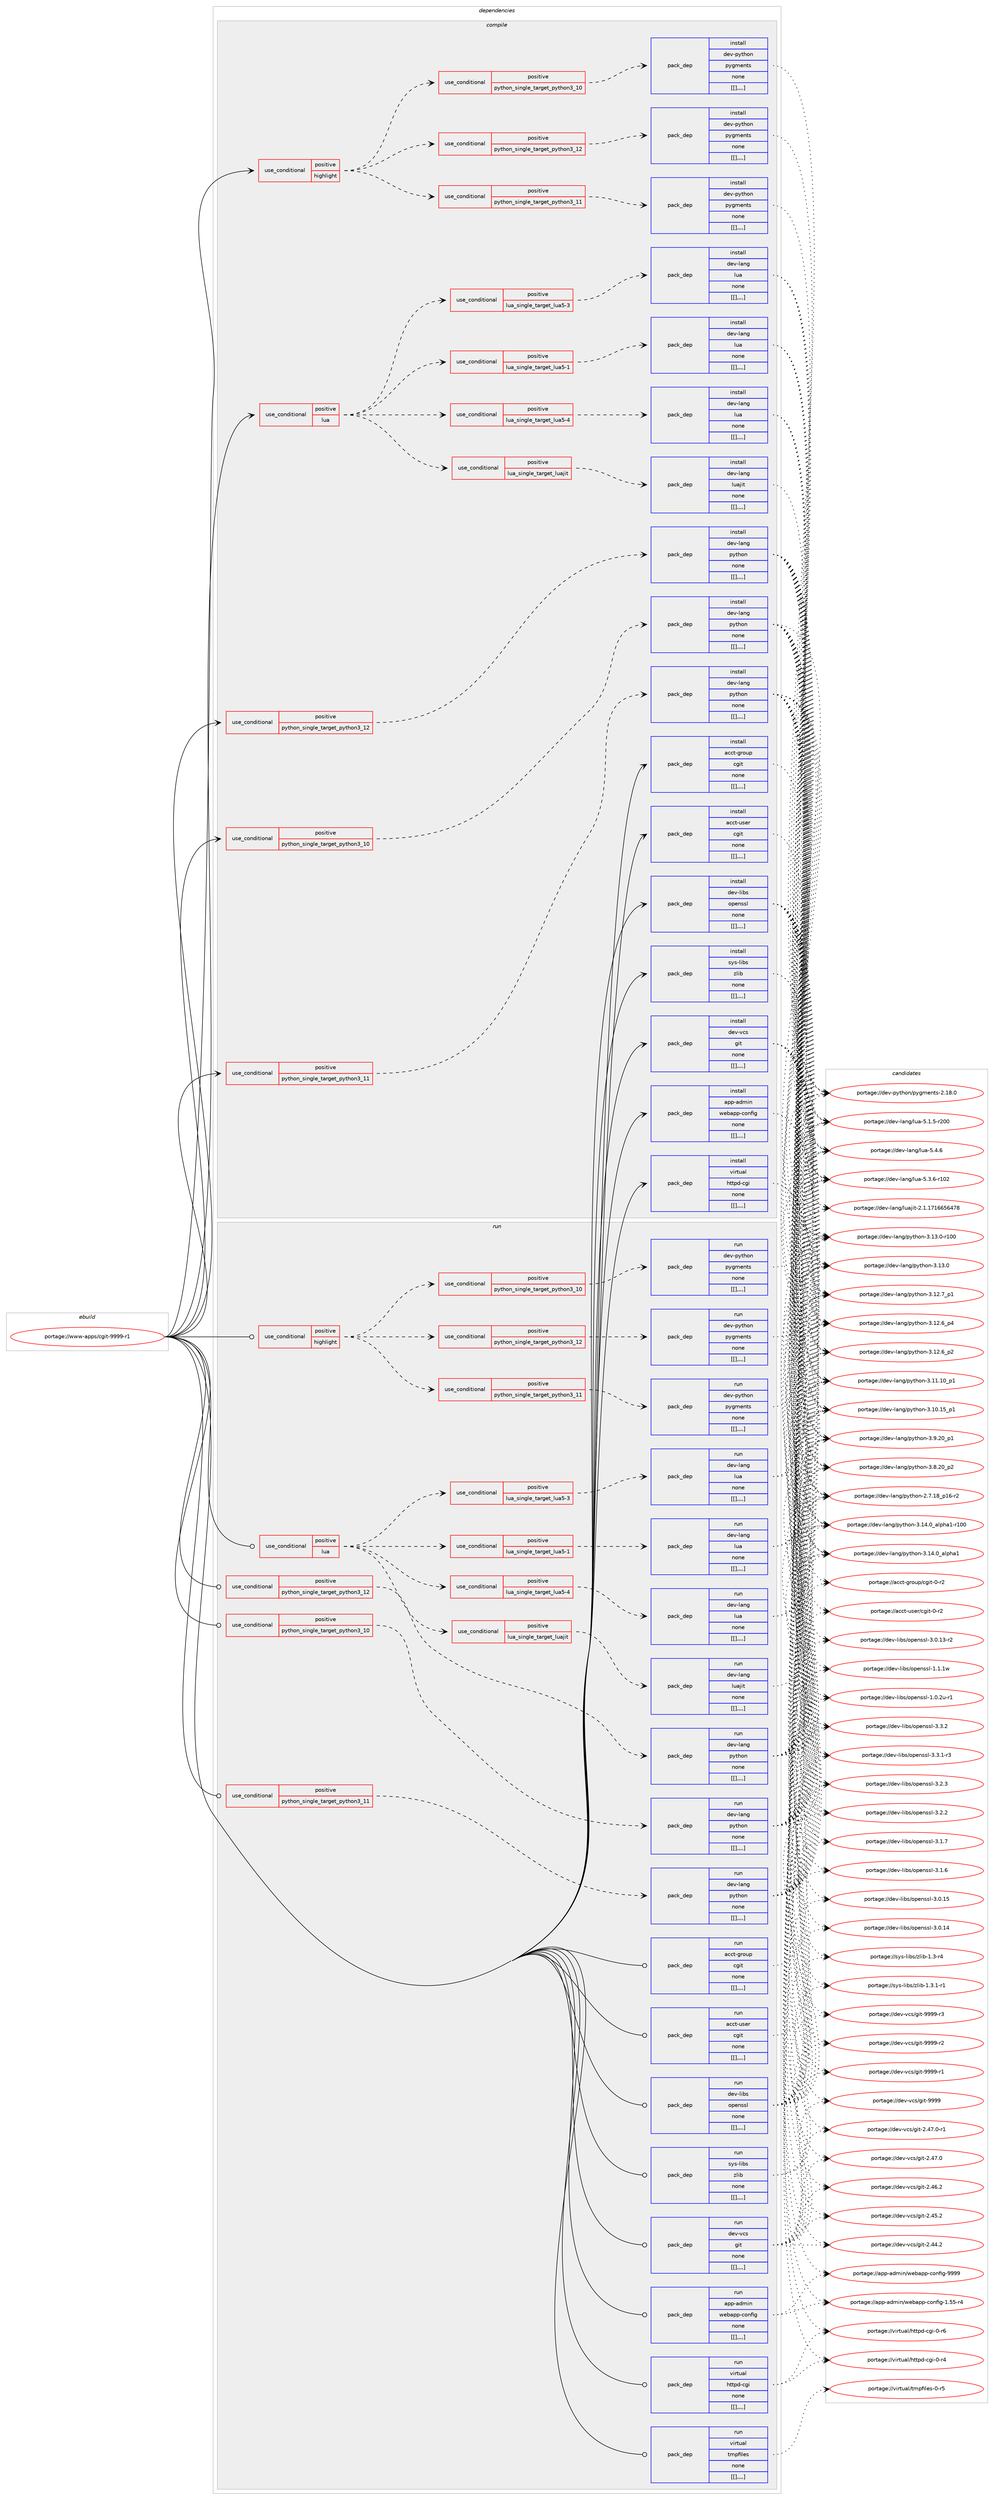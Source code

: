 digraph prolog {

# *************
# Graph options
# *************

newrank=true;
concentrate=true;
compound=true;
graph [rankdir=LR,fontname=Helvetica,fontsize=10,ranksep=1.5];#, ranksep=2.5, nodesep=0.2];
edge  [arrowhead=vee];
node  [fontname=Helvetica,fontsize=10];

# **********
# The ebuild
# **********

subgraph cluster_leftcol {
color=gray;
label=<<i>ebuild</i>>;
id [label="portage://www-apps/cgit-9999-r1", color=red, width=4, href="../www-apps/cgit-9999-r1.svg"];
}

# ****************
# The dependencies
# ****************

subgraph cluster_midcol {
color=gray;
label=<<i>dependencies</i>>;
subgraph cluster_compile {
fillcolor="#eeeeee";
style=filled;
label=<<i>compile</i>>;
subgraph cond125959 {
dependency470433 [label=<<TABLE BORDER="0" CELLBORDER="1" CELLSPACING="0" CELLPADDING="4"><TR><TD ROWSPAN="3" CELLPADDING="10">use_conditional</TD></TR><TR><TD>positive</TD></TR><TR><TD>highlight</TD></TR></TABLE>>, shape=none, color=red];
subgraph cond125961 {
dependency470438 [label=<<TABLE BORDER="0" CELLBORDER="1" CELLSPACING="0" CELLPADDING="4"><TR><TD ROWSPAN="3" CELLPADDING="10">use_conditional</TD></TR><TR><TD>positive</TD></TR><TR><TD>python_single_target_python3_10</TD></TR></TABLE>>, shape=none, color=red];
subgraph pack340956 {
dependency470442 [label=<<TABLE BORDER="0" CELLBORDER="1" CELLSPACING="0" CELLPADDING="4" WIDTH="220"><TR><TD ROWSPAN="6" CELLPADDING="30">pack_dep</TD></TR><TR><TD WIDTH="110">install</TD></TR><TR><TD>dev-python</TD></TR><TR><TD>pygments</TD></TR><TR><TD>none</TD></TR><TR><TD>[[],,,,]</TD></TR></TABLE>>, shape=none, color=blue];
}
dependency470438:e -> dependency470442:w [weight=20,style="dashed",arrowhead="vee"];
}
dependency470433:e -> dependency470438:w [weight=20,style="dashed",arrowhead="vee"];
subgraph cond125963 {
dependency470444 [label=<<TABLE BORDER="0" CELLBORDER="1" CELLSPACING="0" CELLPADDING="4"><TR><TD ROWSPAN="3" CELLPADDING="10">use_conditional</TD></TR><TR><TD>positive</TD></TR><TR><TD>python_single_target_python3_11</TD></TR></TABLE>>, shape=none, color=red];
subgraph pack340959 {
dependency470447 [label=<<TABLE BORDER="0" CELLBORDER="1" CELLSPACING="0" CELLPADDING="4" WIDTH="220"><TR><TD ROWSPAN="6" CELLPADDING="30">pack_dep</TD></TR><TR><TD WIDTH="110">install</TD></TR><TR><TD>dev-python</TD></TR><TR><TD>pygments</TD></TR><TR><TD>none</TD></TR><TR><TD>[[],,,,]</TD></TR></TABLE>>, shape=none, color=blue];
}
dependency470444:e -> dependency470447:w [weight=20,style="dashed",arrowhead="vee"];
}
dependency470433:e -> dependency470444:w [weight=20,style="dashed",arrowhead="vee"];
subgraph cond125967 {
dependency470454 [label=<<TABLE BORDER="0" CELLBORDER="1" CELLSPACING="0" CELLPADDING="4"><TR><TD ROWSPAN="3" CELLPADDING="10">use_conditional</TD></TR><TR><TD>positive</TD></TR><TR><TD>python_single_target_python3_12</TD></TR></TABLE>>, shape=none, color=red];
subgraph pack340963 {
dependency470455 [label=<<TABLE BORDER="0" CELLBORDER="1" CELLSPACING="0" CELLPADDING="4" WIDTH="220"><TR><TD ROWSPAN="6" CELLPADDING="30">pack_dep</TD></TR><TR><TD WIDTH="110">install</TD></TR><TR><TD>dev-python</TD></TR><TR><TD>pygments</TD></TR><TR><TD>none</TD></TR><TR><TD>[[],,,,]</TD></TR></TABLE>>, shape=none, color=blue];
}
dependency470454:e -> dependency470455:w [weight=20,style="dashed",arrowhead="vee"];
}
dependency470433:e -> dependency470454:w [weight=20,style="dashed",arrowhead="vee"];
}
id:e -> dependency470433:w [weight=20,style="solid",arrowhead="vee"];
subgraph cond125975 {
dependency470467 [label=<<TABLE BORDER="0" CELLBORDER="1" CELLSPACING="0" CELLPADDING="4"><TR><TD ROWSPAN="3" CELLPADDING="10">use_conditional</TD></TR><TR><TD>positive</TD></TR><TR><TD>lua</TD></TR></TABLE>>, shape=none, color=red];
subgraph cond125978 {
dependency470469 [label=<<TABLE BORDER="0" CELLBORDER="1" CELLSPACING="0" CELLPADDING="4"><TR><TD ROWSPAN="3" CELLPADDING="10">use_conditional</TD></TR><TR><TD>positive</TD></TR><TR><TD>lua_single_target_luajit</TD></TR></TABLE>>, shape=none, color=red];
subgraph pack340971 {
dependency470472 [label=<<TABLE BORDER="0" CELLBORDER="1" CELLSPACING="0" CELLPADDING="4" WIDTH="220"><TR><TD ROWSPAN="6" CELLPADDING="30">pack_dep</TD></TR><TR><TD WIDTH="110">install</TD></TR><TR><TD>dev-lang</TD></TR><TR><TD>luajit</TD></TR><TR><TD>none</TD></TR><TR><TD>[[],,,,]</TD></TR></TABLE>>, shape=none, color=blue];
}
dependency470469:e -> dependency470472:w [weight=20,style="dashed",arrowhead="vee"];
}
dependency470467:e -> dependency470469:w [weight=20,style="dashed",arrowhead="vee"];
subgraph cond125985 {
dependency470489 [label=<<TABLE BORDER="0" CELLBORDER="1" CELLSPACING="0" CELLPADDING="4"><TR><TD ROWSPAN="3" CELLPADDING="10">use_conditional</TD></TR><TR><TD>positive</TD></TR><TR><TD>lua_single_target_lua5-1</TD></TR></TABLE>>, shape=none, color=red];
subgraph pack340981 {
dependency470495 [label=<<TABLE BORDER="0" CELLBORDER="1" CELLSPACING="0" CELLPADDING="4" WIDTH="220"><TR><TD ROWSPAN="6" CELLPADDING="30">pack_dep</TD></TR><TR><TD WIDTH="110">install</TD></TR><TR><TD>dev-lang</TD></TR><TR><TD>lua</TD></TR><TR><TD>none</TD></TR><TR><TD>[[],,,,]</TD></TR></TABLE>>, shape=none, color=blue];
}
dependency470489:e -> dependency470495:w [weight=20,style="dashed",arrowhead="vee"];
}
dependency470467:e -> dependency470489:w [weight=20,style="dashed",arrowhead="vee"];
subgraph cond125994 {
dependency470526 [label=<<TABLE BORDER="0" CELLBORDER="1" CELLSPACING="0" CELLPADDING="4"><TR><TD ROWSPAN="3" CELLPADDING="10">use_conditional</TD></TR><TR><TD>positive</TD></TR><TR><TD>lua_single_target_lua5-3</TD></TR></TABLE>>, shape=none, color=red];
subgraph pack341010 {
dependency470533 [label=<<TABLE BORDER="0" CELLBORDER="1" CELLSPACING="0" CELLPADDING="4" WIDTH="220"><TR><TD ROWSPAN="6" CELLPADDING="30">pack_dep</TD></TR><TR><TD WIDTH="110">install</TD></TR><TR><TD>dev-lang</TD></TR><TR><TD>lua</TD></TR><TR><TD>none</TD></TR><TR><TD>[[],,,,]</TD></TR></TABLE>>, shape=none, color=blue];
}
dependency470526:e -> dependency470533:w [weight=20,style="dashed",arrowhead="vee"];
}
dependency470467:e -> dependency470526:w [weight=20,style="dashed",arrowhead="vee"];
subgraph cond126000 {
dependency470546 [label=<<TABLE BORDER="0" CELLBORDER="1" CELLSPACING="0" CELLPADDING="4"><TR><TD ROWSPAN="3" CELLPADDING="10">use_conditional</TD></TR><TR><TD>positive</TD></TR><TR><TD>lua_single_target_lua5-4</TD></TR></TABLE>>, shape=none, color=red];
subgraph pack341022 {
dependency470551 [label=<<TABLE BORDER="0" CELLBORDER="1" CELLSPACING="0" CELLPADDING="4" WIDTH="220"><TR><TD ROWSPAN="6" CELLPADDING="30">pack_dep</TD></TR><TR><TD WIDTH="110">install</TD></TR><TR><TD>dev-lang</TD></TR><TR><TD>lua</TD></TR><TR><TD>none</TD></TR><TR><TD>[[],,,,]</TD></TR></TABLE>>, shape=none, color=blue];
}
dependency470546:e -> dependency470551:w [weight=20,style="dashed",arrowhead="vee"];
}
dependency470467:e -> dependency470546:w [weight=20,style="dashed",arrowhead="vee"];
}
id:e -> dependency470467:w [weight=20,style="solid",arrowhead="vee"];
subgraph cond126004 {
dependency470569 [label=<<TABLE BORDER="0" CELLBORDER="1" CELLSPACING="0" CELLPADDING="4"><TR><TD ROWSPAN="3" CELLPADDING="10">use_conditional</TD></TR><TR><TD>positive</TD></TR><TR><TD>python_single_target_python3_10</TD></TR></TABLE>>, shape=none, color=red];
subgraph pack341040 {
dependency470577 [label=<<TABLE BORDER="0" CELLBORDER="1" CELLSPACING="0" CELLPADDING="4" WIDTH="220"><TR><TD ROWSPAN="6" CELLPADDING="30">pack_dep</TD></TR><TR><TD WIDTH="110">install</TD></TR><TR><TD>dev-lang</TD></TR><TR><TD>python</TD></TR><TR><TD>none</TD></TR><TR><TD>[[],,,,]</TD></TR></TABLE>>, shape=none, color=blue];
}
dependency470569:e -> dependency470577:w [weight=20,style="dashed",arrowhead="vee"];
}
id:e -> dependency470569:w [weight=20,style="solid",arrowhead="vee"];
subgraph cond126007 {
dependency470586 [label=<<TABLE BORDER="0" CELLBORDER="1" CELLSPACING="0" CELLPADDING="4"><TR><TD ROWSPAN="3" CELLPADDING="10">use_conditional</TD></TR><TR><TD>positive</TD></TR><TR><TD>python_single_target_python3_11</TD></TR></TABLE>>, shape=none, color=red];
subgraph pack341054 {
dependency470598 [label=<<TABLE BORDER="0" CELLBORDER="1" CELLSPACING="0" CELLPADDING="4" WIDTH="220"><TR><TD ROWSPAN="6" CELLPADDING="30">pack_dep</TD></TR><TR><TD WIDTH="110">install</TD></TR><TR><TD>dev-lang</TD></TR><TR><TD>python</TD></TR><TR><TD>none</TD></TR><TR><TD>[[],,,,]</TD></TR></TABLE>>, shape=none, color=blue];
}
dependency470586:e -> dependency470598:w [weight=20,style="dashed",arrowhead="vee"];
}
id:e -> dependency470586:w [weight=20,style="solid",arrowhead="vee"];
subgraph cond126010 {
dependency470605 [label=<<TABLE BORDER="0" CELLBORDER="1" CELLSPACING="0" CELLPADDING="4"><TR><TD ROWSPAN="3" CELLPADDING="10">use_conditional</TD></TR><TR><TD>positive</TD></TR><TR><TD>python_single_target_python3_12</TD></TR></TABLE>>, shape=none, color=red];
subgraph pack341071 {
dependency470618 [label=<<TABLE BORDER="0" CELLBORDER="1" CELLSPACING="0" CELLPADDING="4" WIDTH="220"><TR><TD ROWSPAN="6" CELLPADDING="30">pack_dep</TD></TR><TR><TD WIDTH="110">install</TD></TR><TR><TD>dev-lang</TD></TR><TR><TD>python</TD></TR><TR><TD>none</TD></TR><TR><TD>[[],,,,]</TD></TR></TABLE>>, shape=none, color=blue];
}
dependency470605:e -> dependency470618:w [weight=20,style="dashed",arrowhead="vee"];
}
id:e -> dependency470605:w [weight=20,style="solid",arrowhead="vee"];
subgraph pack341080 {
dependency470633 [label=<<TABLE BORDER="0" CELLBORDER="1" CELLSPACING="0" CELLPADDING="4" WIDTH="220"><TR><TD ROWSPAN="6" CELLPADDING="30">pack_dep</TD></TR><TR><TD WIDTH="110">install</TD></TR><TR><TD>acct-group</TD></TR><TR><TD>cgit</TD></TR><TR><TD>none</TD></TR><TR><TD>[[],,,,]</TD></TR></TABLE>>, shape=none, color=blue];
}
id:e -> dependency470633:w [weight=20,style="solid",arrowhead="vee"];
subgraph pack341096 {
dependency470649 [label=<<TABLE BORDER="0" CELLBORDER="1" CELLSPACING="0" CELLPADDING="4" WIDTH="220"><TR><TD ROWSPAN="6" CELLPADDING="30">pack_dep</TD></TR><TR><TD WIDTH="110">install</TD></TR><TR><TD>acct-user</TD></TR><TR><TD>cgit</TD></TR><TR><TD>none</TD></TR><TR><TD>[[],,,,]</TD></TR></TABLE>>, shape=none, color=blue];
}
id:e -> dependency470649:w [weight=20,style="solid",arrowhead="vee"];
subgraph pack341105 {
dependency470656 [label=<<TABLE BORDER="0" CELLBORDER="1" CELLSPACING="0" CELLPADDING="4" WIDTH="220"><TR><TD ROWSPAN="6" CELLPADDING="30">pack_dep</TD></TR><TR><TD WIDTH="110">install</TD></TR><TR><TD>app-admin</TD></TR><TR><TD>webapp-config</TD></TR><TR><TD>none</TD></TR><TR><TD>[[],,,,]</TD></TR></TABLE>>, shape=none, color=blue];
}
id:e -> dependency470656:w [weight=20,style="solid",arrowhead="vee"];
subgraph pack341107 {
dependency470669 [label=<<TABLE BORDER="0" CELLBORDER="1" CELLSPACING="0" CELLPADDING="4" WIDTH="220"><TR><TD ROWSPAN="6" CELLPADDING="30">pack_dep</TD></TR><TR><TD WIDTH="110">install</TD></TR><TR><TD>dev-libs</TD></TR><TR><TD>openssl</TD></TR><TR><TD>none</TD></TR><TR><TD>[[],,,,]</TD></TR></TABLE>>, shape=none, color=blue];
}
id:e -> dependency470669:w [weight=20,style="solid",arrowhead="vee"];
subgraph pack341122 {
dependency470693 [label=<<TABLE BORDER="0" CELLBORDER="1" CELLSPACING="0" CELLPADDING="4" WIDTH="220"><TR><TD ROWSPAN="6" CELLPADDING="30">pack_dep</TD></TR><TR><TD WIDTH="110">install</TD></TR><TR><TD>dev-vcs</TD></TR><TR><TD>git</TD></TR><TR><TD>none</TD></TR><TR><TD>[[],,,,]</TD></TR></TABLE>>, shape=none, color=blue];
}
id:e -> dependency470693:w [weight=20,style="solid",arrowhead="vee"];
subgraph pack341146 {
dependency470725 [label=<<TABLE BORDER="0" CELLBORDER="1" CELLSPACING="0" CELLPADDING="4" WIDTH="220"><TR><TD ROWSPAN="6" CELLPADDING="30">pack_dep</TD></TR><TR><TD WIDTH="110">install</TD></TR><TR><TD>sys-libs</TD></TR><TR><TD>zlib</TD></TR><TR><TD>none</TD></TR><TR><TD>[[],,,,]</TD></TR></TABLE>>, shape=none, color=blue];
}
id:e -> dependency470725:w [weight=20,style="solid",arrowhead="vee"];
subgraph pack341164 {
dependency470727 [label=<<TABLE BORDER="0" CELLBORDER="1" CELLSPACING="0" CELLPADDING="4" WIDTH="220"><TR><TD ROWSPAN="6" CELLPADDING="30">pack_dep</TD></TR><TR><TD WIDTH="110">install</TD></TR><TR><TD>virtual</TD></TR><TR><TD>httpd-cgi</TD></TR><TR><TD>none</TD></TR><TR><TD>[[],,,,]</TD></TR></TABLE>>, shape=none, color=blue];
}
id:e -> dependency470727:w [weight=20,style="solid",arrowhead="vee"];
}
subgraph cluster_compileandrun {
fillcolor="#eeeeee";
style=filled;
label=<<i>compile and run</i>>;
}
subgraph cluster_run {
fillcolor="#eeeeee";
style=filled;
label=<<i>run</i>>;
subgraph cond126035 {
dependency470741 [label=<<TABLE BORDER="0" CELLBORDER="1" CELLSPACING="0" CELLPADDING="4"><TR><TD ROWSPAN="3" CELLPADDING="10">use_conditional</TD></TR><TR><TD>positive</TD></TR><TR><TD>highlight</TD></TR></TABLE>>, shape=none, color=red];
subgraph cond126037 {
dependency470746 [label=<<TABLE BORDER="0" CELLBORDER="1" CELLSPACING="0" CELLPADDING="4"><TR><TD ROWSPAN="3" CELLPADDING="10">use_conditional</TD></TR><TR><TD>positive</TD></TR><TR><TD>python_single_target_python3_10</TD></TR></TABLE>>, shape=none, color=red];
subgraph pack341178 {
dependency470749 [label=<<TABLE BORDER="0" CELLBORDER="1" CELLSPACING="0" CELLPADDING="4" WIDTH="220"><TR><TD ROWSPAN="6" CELLPADDING="30">pack_dep</TD></TR><TR><TD WIDTH="110">run</TD></TR><TR><TD>dev-python</TD></TR><TR><TD>pygments</TD></TR><TR><TD>none</TD></TR><TR><TD>[[],,,,]</TD></TR></TABLE>>, shape=none, color=blue];
}
dependency470746:e -> dependency470749:w [weight=20,style="dashed",arrowhead="vee"];
}
dependency470741:e -> dependency470746:w [weight=20,style="dashed",arrowhead="vee"];
subgraph cond126039 {
dependency470768 [label=<<TABLE BORDER="0" CELLBORDER="1" CELLSPACING="0" CELLPADDING="4"><TR><TD ROWSPAN="3" CELLPADDING="10">use_conditional</TD></TR><TR><TD>positive</TD></TR><TR><TD>python_single_target_python3_11</TD></TR></TABLE>>, shape=none, color=red];
subgraph pack341198 {
dependency470773 [label=<<TABLE BORDER="0" CELLBORDER="1" CELLSPACING="0" CELLPADDING="4" WIDTH="220"><TR><TD ROWSPAN="6" CELLPADDING="30">pack_dep</TD></TR><TR><TD WIDTH="110">run</TD></TR><TR><TD>dev-python</TD></TR><TR><TD>pygments</TD></TR><TR><TD>none</TD></TR><TR><TD>[[],,,,]</TD></TR></TABLE>>, shape=none, color=blue];
}
dependency470768:e -> dependency470773:w [weight=20,style="dashed",arrowhead="vee"];
}
dependency470741:e -> dependency470768:w [weight=20,style="dashed",arrowhead="vee"];
subgraph cond126046 {
dependency470788 [label=<<TABLE BORDER="0" CELLBORDER="1" CELLSPACING="0" CELLPADDING="4"><TR><TD ROWSPAN="3" CELLPADDING="10">use_conditional</TD></TR><TR><TD>positive</TD></TR><TR><TD>python_single_target_python3_12</TD></TR></TABLE>>, shape=none, color=red];
subgraph pack341214 {
dependency470803 [label=<<TABLE BORDER="0" CELLBORDER="1" CELLSPACING="0" CELLPADDING="4" WIDTH="220"><TR><TD ROWSPAN="6" CELLPADDING="30">pack_dep</TD></TR><TR><TD WIDTH="110">run</TD></TR><TR><TD>dev-python</TD></TR><TR><TD>pygments</TD></TR><TR><TD>none</TD></TR><TR><TD>[[],,,,]</TD></TR></TABLE>>, shape=none, color=blue];
}
dependency470788:e -> dependency470803:w [weight=20,style="dashed",arrowhead="vee"];
}
dependency470741:e -> dependency470788:w [weight=20,style="dashed",arrowhead="vee"];
}
id:e -> dependency470741:w [weight=20,style="solid",arrowhead="odot"];
subgraph cond126053 {
dependency470817 [label=<<TABLE BORDER="0" CELLBORDER="1" CELLSPACING="0" CELLPADDING="4"><TR><TD ROWSPAN="3" CELLPADDING="10">use_conditional</TD></TR><TR><TD>positive</TD></TR><TR><TD>lua</TD></TR></TABLE>>, shape=none, color=red];
subgraph cond126054 {
dependency470827 [label=<<TABLE BORDER="0" CELLBORDER="1" CELLSPACING="0" CELLPADDING="4"><TR><TD ROWSPAN="3" CELLPADDING="10">use_conditional</TD></TR><TR><TD>positive</TD></TR><TR><TD>lua_single_target_luajit</TD></TR></TABLE>>, shape=none, color=red];
subgraph pack341249 {
dependency470865 [label=<<TABLE BORDER="0" CELLBORDER="1" CELLSPACING="0" CELLPADDING="4" WIDTH="220"><TR><TD ROWSPAN="6" CELLPADDING="30">pack_dep</TD></TR><TR><TD WIDTH="110">run</TD></TR><TR><TD>dev-lang</TD></TR><TR><TD>luajit</TD></TR><TR><TD>none</TD></TR><TR><TD>[[],,,,]</TD></TR></TABLE>>, shape=none, color=blue];
}
dependency470827:e -> dependency470865:w [weight=20,style="dashed",arrowhead="vee"];
}
dependency470817:e -> dependency470827:w [weight=20,style="dashed",arrowhead="vee"];
subgraph cond126065 {
dependency470868 [label=<<TABLE BORDER="0" CELLBORDER="1" CELLSPACING="0" CELLPADDING="4"><TR><TD ROWSPAN="3" CELLPADDING="10">use_conditional</TD></TR><TR><TD>positive</TD></TR><TR><TD>lua_single_target_lua5-1</TD></TR></TABLE>>, shape=none, color=red];
subgraph pack341269 {
dependency470878 [label=<<TABLE BORDER="0" CELLBORDER="1" CELLSPACING="0" CELLPADDING="4" WIDTH="220"><TR><TD ROWSPAN="6" CELLPADDING="30">pack_dep</TD></TR><TR><TD WIDTH="110">run</TD></TR><TR><TD>dev-lang</TD></TR><TR><TD>lua</TD></TR><TR><TD>none</TD></TR><TR><TD>[[],,,,]</TD></TR></TABLE>>, shape=none, color=blue];
}
dependency470868:e -> dependency470878:w [weight=20,style="dashed",arrowhead="vee"];
}
dependency470817:e -> dependency470868:w [weight=20,style="dashed",arrowhead="vee"];
subgraph cond126067 {
dependency470882 [label=<<TABLE BORDER="0" CELLBORDER="1" CELLSPACING="0" CELLPADDING="4"><TR><TD ROWSPAN="3" CELLPADDING="10">use_conditional</TD></TR><TR><TD>positive</TD></TR><TR><TD>lua_single_target_lua5-3</TD></TR></TABLE>>, shape=none, color=red];
subgraph pack341283 {
dependency470901 [label=<<TABLE BORDER="0" CELLBORDER="1" CELLSPACING="0" CELLPADDING="4" WIDTH="220"><TR><TD ROWSPAN="6" CELLPADDING="30">pack_dep</TD></TR><TR><TD WIDTH="110">run</TD></TR><TR><TD>dev-lang</TD></TR><TR><TD>lua</TD></TR><TR><TD>none</TD></TR><TR><TD>[[],,,,]</TD></TR></TABLE>>, shape=none, color=blue];
}
dependency470882:e -> dependency470901:w [weight=20,style="dashed",arrowhead="vee"];
}
dependency470817:e -> dependency470882:w [weight=20,style="dashed",arrowhead="vee"];
subgraph cond126076 {
dependency470913 [label=<<TABLE BORDER="0" CELLBORDER="1" CELLSPACING="0" CELLPADDING="4"><TR><TD ROWSPAN="3" CELLPADDING="10">use_conditional</TD></TR><TR><TD>positive</TD></TR><TR><TD>lua_single_target_lua5-4</TD></TR></TABLE>>, shape=none, color=red];
subgraph pack341303 {
dependency470923 [label=<<TABLE BORDER="0" CELLBORDER="1" CELLSPACING="0" CELLPADDING="4" WIDTH="220"><TR><TD ROWSPAN="6" CELLPADDING="30">pack_dep</TD></TR><TR><TD WIDTH="110">run</TD></TR><TR><TD>dev-lang</TD></TR><TR><TD>lua</TD></TR><TR><TD>none</TD></TR><TR><TD>[[],,,,]</TD></TR></TABLE>>, shape=none, color=blue];
}
dependency470913:e -> dependency470923:w [weight=20,style="dashed",arrowhead="vee"];
}
dependency470817:e -> dependency470913:w [weight=20,style="dashed",arrowhead="vee"];
}
id:e -> dependency470817:w [weight=20,style="solid",arrowhead="odot"];
subgraph cond126082 {
dependency470932 [label=<<TABLE BORDER="0" CELLBORDER="1" CELLSPACING="0" CELLPADDING="4"><TR><TD ROWSPAN="3" CELLPADDING="10">use_conditional</TD></TR><TR><TD>positive</TD></TR><TR><TD>python_single_target_python3_10</TD></TR></TABLE>>, shape=none, color=red];
subgraph pack341308 {
dependency470940 [label=<<TABLE BORDER="0" CELLBORDER="1" CELLSPACING="0" CELLPADDING="4" WIDTH="220"><TR><TD ROWSPAN="6" CELLPADDING="30">pack_dep</TD></TR><TR><TD WIDTH="110">run</TD></TR><TR><TD>dev-lang</TD></TR><TR><TD>python</TD></TR><TR><TD>none</TD></TR><TR><TD>[[],,,,]</TD></TR></TABLE>>, shape=none, color=blue];
}
dependency470932:e -> dependency470940:w [weight=20,style="dashed",arrowhead="vee"];
}
id:e -> dependency470932:w [weight=20,style="solid",arrowhead="odot"];
subgraph cond126100 {
dependency470977 [label=<<TABLE BORDER="0" CELLBORDER="1" CELLSPACING="0" CELLPADDING="4"><TR><TD ROWSPAN="3" CELLPADDING="10">use_conditional</TD></TR><TR><TD>positive</TD></TR><TR><TD>python_single_target_python3_11</TD></TR></TABLE>>, shape=none, color=red];
subgraph pack341340 {
dependency470993 [label=<<TABLE BORDER="0" CELLBORDER="1" CELLSPACING="0" CELLPADDING="4" WIDTH="220"><TR><TD ROWSPAN="6" CELLPADDING="30">pack_dep</TD></TR><TR><TD WIDTH="110">run</TD></TR><TR><TD>dev-lang</TD></TR><TR><TD>python</TD></TR><TR><TD>none</TD></TR><TR><TD>[[],,,,]</TD></TR></TABLE>>, shape=none, color=blue];
}
dependency470977:e -> dependency470993:w [weight=20,style="dashed",arrowhead="vee"];
}
id:e -> dependency470977:w [weight=20,style="solid",arrowhead="odot"];
subgraph cond126108 {
dependency471006 [label=<<TABLE BORDER="0" CELLBORDER="1" CELLSPACING="0" CELLPADDING="4"><TR><TD ROWSPAN="3" CELLPADDING="10">use_conditional</TD></TR><TR><TD>positive</TD></TR><TR><TD>python_single_target_python3_12</TD></TR></TABLE>>, shape=none, color=red];
subgraph pack341361 {
dependency471015 [label=<<TABLE BORDER="0" CELLBORDER="1" CELLSPACING="0" CELLPADDING="4" WIDTH="220"><TR><TD ROWSPAN="6" CELLPADDING="30">pack_dep</TD></TR><TR><TD WIDTH="110">run</TD></TR><TR><TD>dev-lang</TD></TR><TR><TD>python</TD></TR><TR><TD>none</TD></TR><TR><TD>[[],,,,]</TD></TR></TABLE>>, shape=none, color=blue];
}
dependency471006:e -> dependency471015:w [weight=20,style="dashed",arrowhead="vee"];
}
id:e -> dependency471006:w [weight=20,style="solid",arrowhead="odot"];
subgraph pack341370 {
dependency471022 [label=<<TABLE BORDER="0" CELLBORDER="1" CELLSPACING="0" CELLPADDING="4" WIDTH="220"><TR><TD ROWSPAN="6" CELLPADDING="30">pack_dep</TD></TR><TR><TD WIDTH="110">run</TD></TR><TR><TD>acct-group</TD></TR><TR><TD>cgit</TD></TR><TR><TD>none</TD></TR><TR><TD>[[],,,,]</TD></TR></TABLE>>, shape=none, color=blue];
}
id:e -> dependency471022:w [weight=20,style="solid",arrowhead="odot"];
subgraph pack341387 {
dependency471048 [label=<<TABLE BORDER="0" CELLBORDER="1" CELLSPACING="0" CELLPADDING="4" WIDTH="220"><TR><TD ROWSPAN="6" CELLPADDING="30">pack_dep</TD></TR><TR><TD WIDTH="110">run</TD></TR><TR><TD>acct-user</TD></TR><TR><TD>cgit</TD></TR><TR><TD>none</TD></TR><TR><TD>[[],,,,]</TD></TR></TABLE>>, shape=none, color=blue];
}
id:e -> dependency471048:w [weight=20,style="solid",arrowhead="odot"];
subgraph pack341403 {
dependency471060 [label=<<TABLE BORDER="0" CELLBORDER="1" CELLSPACING="0" CELLPADDING="4" WIDTH="220"><TR><TD ROWSPAN="6" CELLPADDING="30">pack_dep</TD></TR><TR><TD WIDTH="110">run</TD></TR><TR><TD>app-admin</TD></TR><TR><TD>webapp-config</TD></TR><TR><TD>none</TD></TR><TR><TD>[[],,,,]</TD></TR></TABLE>>, shape=none, color=blue];
}
id:e -> dependency471060:w [weight=20,style="solid",arrowhead="odot"];
subgraph pack341408 {
dependency471112 [label=<<TABLE BORDER="0" CELLBORDER="1" CELLSPACING="0" CELLPADDING="4" WIDTH="220"><TR><TD ROWSPAN="6" CELLPADDING="30">pack_dep</TD></TR><TR><TD WIDTH="110">run</TD></TR><TR><TD>dev-libs</TD></TR><TR><TD>openssl</TD></TR><TR><TD>none</TD></TR><TR><TD>[[],,,,]</TD></TR></TABLE>>, shape=none, color=blue];
}
id:e -> dependency471112:w [weight=20,style="solid",arrowhead="odot"];
subgraph pack341452 {
dependency471153 [label=<<TABLE BORDER="0" CELLBORDER="1" CELLSPACING="0" CELLPADDING="4" WIDTH="220"><TR><TD ROWSPAN="6" CELLPADDING="30">pack_dep</TD></TR><TR><TD WIDTH="110">run</TD></TR><TR><TD>dev-vcs</TD></TR><TR><TD>git</TD></TR><TR><TD>none</TD></TR><TR><TD>[[],,,,]</TD></TR></TABLE>>, shape=none, color=blue];
}
id:e -> dependency471153:w [weight=20,style="solid",arrowhead="odot"];
subgraph pack341481 {
dependency471165 [label=<<TABLE BORDER="0" CELLBORDER="1" CELLSPACING="0" CELLPADDING="4" WIDTH="220"><TR><TD ROWSPAN="6" CELLPADDING="30">pack_dep</TD></TR><TR><TD WIDTH="110">run</TD></TR><TR><TD>sys-libs</TD></TR><TR><TD>zlib</TD></TR><TR><TD>none</TD></TR><TR><TD>[[],,,,]</TD></TR></TABLE>>, shape=none, color=blue];
}
id:e -> dependency471165:w [weight=20,style="solid",arrowhead="odot"];
subgraph pack341485 {
dependency471203 [label=<<TABLE BORDER="0" CELLBORDER="1" CELLSPACING="0" CELLPADDING="4" WIDTH="220"><TR><TD ROWSPAN="6" CELLPADDING="30">pack_dep</TD></TR><TR><TD WIDTH="110">run</TD></TR><TR><TD>virtual</TD></TR><TR><TD>httpd-cgi</TD></TR><TR><TD>none</TD></TR><TR><TD>[[],,,,]</TD></TR></TABLE>>, shape=none, color=blue];
}
id:e -> dependency471203:w [weight=20,style="solid",arrowhead="odot"];
subgraph pack341524 {
dependency471217 [label=<<TABLE BORDER="0" CELLBORDER="1" CELLSPACING="0" CELLPADDING="4" WIDTH="220"><TR><TD ROWSPAN="6" CELLPADDING="30">pack_dep</TD></TR><TR><TD WIDTH="110">run</TD></TR><TR><TD>virtual</TD></TR><TR><TD>tmpfiles</TD></TR><TR><TD>none</TD></TR><TR><TD>[[],,,,]</TD></TR></TABLE>>, shape=none, color=blue];
}
id:e -> dependency471217:w [weight=20,style="solid",arrowhead="odot"];
}
}

# **************
# The candidates
# **************

subgraph cluster_choices {
rank=same;
color=gray;
label=<<i>candidates</i>>;

subgraph choice341294 {
color=black;
nodesep=1;
choice100101118451121211161041111104711212110310910111011611545504649564648 [label="portage://dev-python/pygments-2.18.0", color=red, width=4,href="../dev-python/pygments-2.18.0.svg"];
dependency470442:e -> choice100101118451121211161041111104711212110310910111011611545504649564648:w [style=dotted,weight="100"];
}
subgraph choice341296 {
color=black;
nodesep=1;
choice100101118451121211161041111104711212110310910111011611545504649564648 [label="portage://dev-python/pygments-2.18.0", color=red, width=4,href="../dev-python/pygments-2.18.0.svg"];
dependency470447:e -> choice100101118451121211161041111104711212110310910111011611545504649564648:w [style=dotted,weight="100"];
}
subgraph choice341307 {
color=black;
nodesep=1;
choice100101118451121211161041111104711212110310910111011611545504649564648 [label="portage://dev-python/pygments-2.18.0", color=red, width=4,href="../dev-python/pygments-2.18.0.svg"];
dependency470455:e -> choice100101118451121211161041111104711212110310910111011611545504649564648:w [style=dotted,weight="100"];
}
subgraph choice341310 {
color=black;
nodesep=1;
choice10010111845108971101034710811797106105116455046494649554954545354525556 [label="portage://dev-lang/luajit-2.1.1716656478", color=red, width=4,href="../dev-lang/luajit-2.1.1716656478.svg"];
dependency470472:e -> choice10010111845108971101034710811797106105116455046494649554954545354525556:w [style=dotted,weight="100"];
}
subgraph choice341312 {
color=black;
nodesep=1;
choice10010111845108971101034710811797455346524654 [label="portage://dev-lang/lua-5.4.6", color=red, width=4,href="../dev-lang/lua-5.4.6.svg"];
choice1001011184510897110103471081179745534651465445114494850 [label="portage://dev-lang/lua-5.3.6-r102", color=red, width=4,href="../dev-lang/lua-5.3.6-r102.svg"];
choice1001011184510897110103471081179745534649465345114504848 [label="portage://dev-lang/lua-5.1.5-r200", color=red, width=4,href="../dev-lang/lua-5.1.5-r200.svg"];
dependency470495:e -> choice10010111845108971101034710811797455346524654:w [style=dotted,weight="100"];
dependency470495:e -> choice1001011184510897110103471081179745534651465445114494850:w [style=dotted,weight="100"];
dependency470495:e -> choice1001011184510897110103471081179745534649465345114504848:w [style=dotted,weight="100"];
}
subgraph choice341319 {
color=black;
nodesep=1;
choice10010111845108971101034710811797455346524654 [label="portage://dev-lang/lua-5.4.6", color=red, width=4,href="../dev-lang/lua-5.4.6.svg"];
choice1001011184510897110103471081179745534651465445114494850 [label="portage://dev-lang/lua-5.3.6-r102", color=red, width=4,href="../dev-lang/lua-5.3.6-r102.svg"];
choice1001011184510897110103471081179745534649465345114504848 [label="portage://dev-lang/lua-5.1.5-r200", color=red, width=4,href="../dev-lang/lua-5.1.5-r200.svg"];
dependency470533:e -> choice10010111845108971101034710811797455346524654:w [style=dotted,weight="100"];
dependency470533:e -> choice1001011184510897110103471081179745534651465445114494850:w [style=dotted,weight="100"];
dependency470533:e -> choice1001011184510897110103471081179745534649465345114504848:w [style=dotted,weight="100"];
}
subgraph choice341332 {
color=black;
nodesep=1;
choice10010111845108971101034710811797455346524654 [label="portage://dev-lang/lua-5.4.6", color=red, width=4,href="../dev-lang/lua-5.4.6.svg"];
choice1001011184510897110103471081179745534651465445114494850 [label="portage://dev-lang/lua-5.3.6-r102", color=red, width=4,href="../dev-lang/lua-5.3.6-r102.svg"];
choice1001011184510897110103471081179745534649465345114504848 [label="portage://dev-lang/lua-5.1.5-r200", color=red, width=4,href="../dev-lang/lua-5.1.5-r200.svg"];
dependency470551:e -> choice10010111845108971101034710811797455346524654:w [style=dotted,weight="100"];
dependency470551:e -> choice1001011184510897110103471081179745534651465445114494850:w [style=dotted,weight="100"];
dependency470551:e -> choice1001011184510897110103471081179745534649465345114504848:w [style=dotted,weight="100"];
}
subgraph choice341341 {
color=black;
nodesep=1;
choice100101118451089711010347112121116104111110455146495246489597108112104974945114494848 [label="portage://dev-lang/python-3.14.0_alpha1-r100", color=red, width=4,href="../dev-lang/python-3.14.0_alpha1-r100.svg"];
choice1001011184510897110103471121211161041111104551464952464895971081121049749 [label="portage://dev-lang/python-3.14.0_alpha1", color=red, width=4,href="../dev-lang/python-3.14.0_alpha1.svg"];
choice1001011184510897110103471121211161041111104551464951464845114494848 [label="portage://dev-lang/python-3.13.0-r100", color=red, width=4,href="../dev-lang/python-3.13.0-r100.svg"];
choice10010111845108971101034711212111610411111045514649514648 [label="portage://dev-lang/python-3.13.0", color=red, width=4,href="../dev-lang/python-3.13.0.svg"];
choice100101118451089711010347112121116104111110455146495046559511249 [label="portage://dev-lang/python-3.12.7_p1", color=red, width=4,href="../dev-lang/python-3.12.7_p1.svg"];
choice100101118451089711010347112121116104111110455146495046549511252 [label="portage://dev-lang/python-3.12.6_p4", color=red, width=4,href="../dev-lang/python-3.12.6_p4.svg"];
choice100101118451089711010347112121116104111110455146495046549511250 [label="portage://dev-lang/python-3.12.6_p2", color=red, width=4,href="../dev-lang/python-3.12.6_p2.svg"];
choice10010111845108971101034711212111610411111045514649494649489511249 [label="portage://dev-lang/python-3.11.10_p1", color=red, width=4,href="../dev-lang/python-3.11.10_p1.svg"];
choice10010111845108971101034711212111610411111045514649484649539511249 [label="portage://dev-lang/python-3.10.15_p1", color=red, width=4,href="../dev-lang/python-3.10.15_p1.svg"];
choice100101118451089711010347112121116104111110455146574650489511249 [label="portage://dev-lang/python-3.9.20_p1", color=red, width=4,href="../dev-lang/python-3.9.20_p1.svg"];
choice100101118451089711010347112121116104111110455146564650489511250 [label="portage://dev-lang/python-3.8.20_p2", color=red, width=4,href="../dev-lang/python-3.8.20_p2.svg"];
choice100101118451089711010347112121116104111110455046554649569511249544511450 [label="portage://dev-lang/python-2.7.18_p16-r2", color=red, width=4,href="../dev-lang/python-2.7.18_p16-r2.svg"];
dependency470577:e -> choice100101118451089711010347112121116104111110455146495246489597108112104974945114494848:w [style=dotted,weight="100"];
dependency470577:e -> choice1001011184510897110103471121211161041111104551464952464895971081121049749:w [style=dotted,weight="100"];
dependency470577:e -> choice1001011184510897110103471121211161041111104551464951464845114494848:w [style=dotted,weight="100"];
dependency470577:e -> choice10010111845108971101034711212111610411111045514649514648:w [style=dotted,weight="100"];
dependency470577:e -> choice100101118451089711010347112121116104111110455146495046559511249:w [style=dotted,weight="100"];
dependency470577:e -> choice100101118451089711010347112121116104111110455146495046549511252:w [style=dotted,weight="100"];
dependency470577:e -> choice100101118451089711010347112121116104111110455146495046549511250:w [style=dotted,weight="100"];
dependency470577:e -> choice10010111845108971101034711212111610411111045514649494649489511249:w [style=dotted,weight="100"];
dependency470577:e -> choice10010111845108971101034711212111610411111045514649484649539511249:w [style=dotted,weight="100"];
dependency470577:e -> choice100101118451089711010347112121116104111110455146574650489511249:w [style=dotted,weight="100"];
dependency470577:e -> choice100101118451089711010347112121116104111110455146564650489511250:w [style=dotted,weight="100"];
dependency470577:e -> choice100101118451089711010347112121116104111110455046554649569511249544511450:w [style=dotted,weight="100"];
}
subgraph choice341351 {
color=black;
nodesep=1;
choice100101118451089711010347112121116104111110455146495246489597108112104974945114494848 [label="portage://dev-lang/python-3.14.0_alpha1-r100", color=red, width=4,href="../dev-lang/python-3.14.0_alpha1-r100.svg"];
choice1001011184510897110103471121211161041111104551464952464895971081121049749 [label="portage://dev-lang/python-3.14.0_alpha1", color=red, width=4,href="../dev-lang/python-3.14.0_alpha1.svg"];
choice1001011184510897110103471121211161041111104551464951464845114494848 [label="portage://dev-lang/python-3.13.0-r100", color=red, width=4,href="../dev-lang/python-3.13.0-r100.svg"];
choice10010111845108971101034711212111610411111045514649514648 [label="portage://dev-lang/python-3.13.0", color=red, width=4,href="../dev-lang/python-3.13.0.svg"];
choice100101118451089711010347112121116104111110455146495046559511249 [label="portage://dev-lang/python-3.12.7_p1", color=red, width=4,href="../dev-lang/python-3.12.7_p1.svg"];
choice100101118451089711010347112121116104111110455146495046549511252 [label="portage://dev-lang/python-3.12.6_p4", color=red, width=4,href="../dev-lang/python-3.12.6_p4.svg"];
choice100101118451089711010347112121116104111110455146495046549511250 [label="portage://dev-lang/python-3.12.6_p2", color=red, width=4,href="../dev-lang/python-3.12.6_p2.svg"];
choice10010111845108971101034711212111610411111045514649494649489511249 [label="portage://dev-lang/python-3.11.10_p1", color=red, width=4,href="../dev-lang/python-3.11.10_p1.svg"];
choice10010111845108971101034711212111610411111045514649484649539511249 [label="portage://dev-lang/python-3.10.15_p1", color=red, width=4,href="../dev-lang/python-3.10.15_p1.svg"];
choice100101118451089711010347112121116104111110455146574650489511249 [label="portage://dev-lang/python-3.9.20_p1", color=red, width=4,href="../dev-lang/python-3.9.20_p1.svg"];
choice100101118451089711010347112121116104111110455146564650489511250 [label="portage://dev-lang/python-3.8.20_p2", color=red, width=4,href="../dev-lang/python-3.8.20_p2.svg"];
choice100101118451089711010347112121116104111110455046554649569511249544511450 [label="portage://dev-lang/python-2.7.18_p16-r2", color=red, width=4,href="../dev-lang/python-2.7.18_p16-r2.svg"];
dependency470598:e -> choice100101118451089711010347112121116104111110455146495246489597108112104974945114494848:w [style=dotted,weight="100"];
dependency470598:e -> choice1001011184510897110103471121211161041111104551464952464895971081121049749:w [style=dotted,weight="100"];
dependency470598:e -> choice1001011184510897110103471121211161041111104551464951464845114494848:w [style=dotted,weight="100"];
dependency470598:e -> choice10010111845108971101034711212111610411111045514649514648:w [style=dotted,weight="100"];
dependency470598:e -> choice100101118451089711010347112121116104111110455146495046559511249:w [style=dotted,weight="100"];
dependency470598:e -> choice100101118451089711010347112121116104111110455146495046549511252:w [style=dotted,weight="100"];
dependency470598:e -> choice100101118451089711010347112121116104111110455146495046549511250:w [style=dotted,weight="100"];
dependency470598:e -> choice10010111845108971101034711212111610411111045514649494649489511249:w [style=dotted,weight="100"];
dependency470598:e -> choice10010111845108971101034711212111610411111045514649484649539511249:w [style=dotted,weight="100"];
dependency470598:e -> choice100101118451089711010347112121116104111110455146574650489511249:w [style=dotted,weight="100"];
dependency470598:e -> choice100101118451089711010347112121116104111110455146564650489511250:w [style=dotted,weight="100"];
dependency470598:e -> choice100101118451089711010347112121116104111110455046554649569511249544511450:w [style=dotted,weight="100"];
}
subgraph choice341360 {
color=black;
nodesep=1;
choice100101118451089711010347112121116104111110455146495246489597108112104974945114494848 [label="portage://dev-lang/python-3.14.0_alpha1-r100", color=red, width=4,href="../dev-lang/python-3.14.0_alpha1-r100.svg"];
choice1001011184510897110103471121211161041111104551464952464895971081121049749 [label="portage://dev-lang/python-3.14.0_alpha1", color=red, width=4,href="../dev-lang/python-3.14.0_alpha1.svg"];
choice1001011184510897110103471121211161041111104551464951464845114494848 [label="portage://dev-lang/python-3.13.0-r100", color=red, width=4,href="../dev-lang/python-3.13.0-r100.svg"];
choice10010111845108971101034711212111610411111045514649514648 [label="portage://dev-lang/python-3.13.0", color=red, width=4,href="../dev-lang/python-3.13.0.svg"];
choice100101118451089711010347112121116104111110455146495046559511249 [label="portage://dev-lang/python-3.12.7_p1", color=red, width=4,href="../dev-lang/python-3.12.7_p1.svg"];
choice100101118451089711010347112121116104111110455146495046549511252 [label="portage://dev-lang/python-3.12.6_p4", color=red, width=4,href="../dev-lang/python-3.12.6_p4.svg"];
choice100101118451089711010347112121116104111110455146495046549511250 [label="portage://dev-lang/python-3.12.6_p2", color=red, width=4,href="../dev-lang/python-3.12.6_p2.svg"];
choice10010111845108971101034711212111610411111045514649494649489511249 [label="portage://dev-lang/python-3.11.10_p1", color=red, width=4,href="../dev-lang/python-3.11.10_p1.svg"];
choice10010111845108971101034711212111610411111045514649484649539511249 [label="portage://dev-lang/python-3.10.15_p1", color=red, width=4,href="../dev-lang/python-3.10.15_p1.svg"];
choice100101118451089711010347112121116104111110455146574650489511249 [label="portage://dev-lang/python-3.9.20_p1", color=red, width=4,href="../dev-lang/python-3.9.20_p1.svg"];
choice100101118451089711010347112121116104111110455146564650489511250 [label="portage://dev-lang/python-3.8.20_p2", color=red, width=4,href="../dev-lang/python-3.8.20_p2.svg"];
choice100101118451089711010347112121116104111110455046554649569511249544511450 [label="portage://dev-lang/python-2.7.18_p16-r2", color=red, width=4,href="../dev-lang/python-2.7.18_p16-r2.svg"];
dependency470618:e -> choice100101118451089711010347112121116104111110455146495246489597108112104974945114494848:w [style=dotted,weight="100"];
dependency470618:e -> choice1001011184510897110103471121211161041111104551464952464895971081121049749:w [style=dotted,weight="100"];
dependency470618:e -> choice1001011184510897110103471121211161041111104551464951464845114494848:w [style=dotted,weight="100"];
dependency470618:e -> choice10010111845108971101034711212111610411111045514649514648:w [style=dotted,weight="100"];
dependency470618:e -> choice100101118451089711010347112121116104111110455146495046559511249:w [style=dotted,weight="100"];
dependency470618:e -> choice100101118451089711010347112121116104111110455146495046549511252:w [style=dotted,weight="100"];
dependency470618:e -> choice100101118451089711010347112121116104111110455146495046549511250:w [style=dotted,weight="100"];
dependency470618:e -> choice10010111845108971101034711212111610411111045514649494649489511249:w [style=dotted,weight="100"];
dependency470618:e -> choice10010111845108971101034711212111610411111045514649484649539511249:w [style=dotted,weight="100"];
dependency470618:e -> choice100101118451089711010347112121116104111110455146574650489511249:w [style=dotted,weight="100"];
dependency470618:e -> choice100101118451089711010347112121116104111110455146564650489511250:w [style=dotted,weight="100"];
dependency470618:e -> choice100101118451089711010347112121116104111110455046554649569511249544511450:w [style=dotted,weight="100"];
}
subgraph choice341394 {
color=black;
nodesep=1;
choice97999911645103114111117112479910310511645484511450 [label="portage://acct-group/cgit-0-r2", color=red, width=4,href="../acct-group/cgit-0-r2.svg"];
dependency470633:e -> choice97999911645103114111117112479910310511645484511450:w [style=dotted,weight="100"];
}
subgraph choice341404 {
color=black;
nodesep=1;
choice97999911645117115101114479910310511645484511450 [label="portage://acct-user/cgit-0-r2", color=red, width=4,href="../acct-user/cgit-0-r2.svg"];
dependency470649:e -> choice97999911645117115101114479910310511645484511450:w [style=dotted,weight="100"];
}
subgraph choice341406 {
color=black;
nodesep=1;
choice97112112459710010910511047119101989711211245991111101021051034557575757 [label="portage://app-admin/webapp-config-9999", color=red, width=4,href="../app-admin/webapp-config-9999.svg"];
choice971121124597100109105110471191019897112112459911111010210510345494653534511452 [label="portage://app-admin/webapp-config-1.55-r4", color=red, width=4,href="../app-admin/webapp-config-1.55-r4.svg"];
dependency470656:e -> choice97112112459710010910511047119101989711211245991111101021051034557575757:w [style=dotted,weight="100"];
dependency470656:e -> choice971121124597100109105110471191019897112112459911111010210510345494653534511452:w [style=dotted,weight="100"];
}
subgraph choice341414 {
color=black;
nodesep=1;
choice100101118451081059811547111112101110115115108455146514650 [label="portage://dev-libs/openssl-3.3.2", color=red, width=4,href="../dev-libs/openssl-3.3.2.svg"];
choice1001011184510810598115471111121011101151151084551465146494511451 [label="portage://dev-libs/openssl-3.3.1-r3", color=red, width=4,href="../dev-libs/openssl-3.3.1-r3.svg"];
choice100101118451081059811547111112101110115115108455146504651 [label="portage://dev-libs/openssl-3.2.3", color=red, width=4,href="../dev-libs/openssl-3.2.3.svg"];
choice100101118451081059811547111112101110115115108455146504650 [label="portage://dev-libs/openssl-3.2.2", color=red, width=4,href="../dev-libs/openssl-3.2.2.svg"];
choice100101118451081059811547111112101110115115108455146494655 [label="portage://dev-libs/openssl-3.1.7", color=red, width=4,href="../dev-libs/openssl-3.1.7.svg"];
choice100101118451081059811547111112101110115115108455146494654 [label="portage://dev-libs/openssl-3.1.6", color=red, width=4,href="../dev-libs/openssl-3.1.6.svg"];
choice10010111845108105981154711111210111011511510845514648464953 [label="portage://dev-libs/openssl-3.0.15", color=red, width=4,href="../dev-libs/openssl-3.0.15.svg"];
choice10010111845108105981154711111210111011511510845514648464952 [label="portage://dev-libs/openssl-3.0.14", color=red, width=4,href="../dev-libs/openssl-3.0.14.svg"];
choice100101118451081059811547111112101110115115108455146484649514511450 [label="portage://dev-libs/openssl-3.0.13-r2", color=red, width=4,href="../dev-libs/openssl-3.0.13-r2.svg"];
choice100101118451081059811547111112101110115115108454946494649119 [label="portage://dev-libs/openssl-1.1.1w", color=red, width=4,href="../dev-libs/openssl-1.1.1w.svg"];
choice1001011184510810598115471111121011101151151084549464846501174511449 [label="portage://dev-libs/openssl-1.0.2u-r1", color=red, width=4,href="../dev-libs/openssl-1.0.2u-r1.svg"];
dependency470669:e -> choice100101118451081059811547111112101110115115108455146514650:w [style=dotted,weight="100"];
dependency470669:e -> choice1001011184510810598115471111121011101151151084551465146494511451:w [style=dotted,weight="100"];
dependency470669:e -> choice100101118451081059811547111112101110115115108455146504651:w [style=dotted,weight="100"];
dependency470669:e -> choice100101118451081059811547111112101110115115108455146504650:w [style=dotted,weight="100"];
dependency470669:e -> choice100101118451081059811547111112101110115115108455146494655:w [style=dotted,weight="100"];
dependency470669:e -> choice100101118451081059811547111112101110115115108455146494654:w [style=dotted,weight="100"];
dependency470669:e -> choice10010111845108105981154711111210111011511510845514648464953:w [style=dotted,weight="100"];
dependency470669:e -> choice10010111845108105981154711111210111011511510845514648464952:w [style=dotted,weight="100"];
dependency470669:e -> choice100101118451081059811547111112101110115115108455146484649514511450:w [style=dotted,weight="100"];
dependency470669:e -> choice100101118451081059811547111112101110115115108454946494649119:w [style=dotted,weight="100"];
dependency470669:e -> choice1001011184510810598115471111121011101151151084549464846501174511449:w [style=dotted,weight="100"];
}
subgraph choice341430 {
color=black;
nodesep=1;
choice10010111845118991154710310511645575757574511451 [label="portage://dev-vcs/git-9999-r3", color=red, width=4,href="../dev-vcs/git-9999-r3.svg"];
choice10010111845118991154710310511645575757574511450 [label="portage://dev-vcs/git-9999-r2", color=red, width=4,href="../dev-vcs/git-9999-r2.svg"];
choice10010111845118991154710310511645575757574511449 [label="portage://dev-vcs/git-9999-r1", color=red, width=4,href="../dev-vcs/git-9999-r1.svg"];
choice1001011184511899115471031051164557575757 [label="portage://dev-vcs/git-9999", color=red, width=4,href="../dev-vcs/git-9999.svg"];
choice100101118451189911547103105116455046525546484511449 [label="portage://dev-vcs/git-2.47.0-r1", color=red, width=4,href="../dev-vcs/git-2.47.0-r1.svg"];
choice10010111845118991154710310511645504652554648 [label="portage://dev-vcs/git-2.47.0", color=red, width=4,href="../dev-vcs/git-2.47.0.svg"];
choice10010111845118991154710310511645504652544650 [label="portage://dev-vcs/git-2.46.2", color=red, width=4,href="../dev-vcs/git-2.46.2.svg"];
choice10010111845118991154710310511645504652534650 [label="portage://dev-vcs/git-2.45.2", color=red, width=4,href="../dev-vcs/git-2.45.2.svg"];
choice10010111845118991154710310511645504652524650 [label="portage://dev-vcs/git-2.44.2", color=red, width=4,href="../dev-vcs/git-2.44.2.svg"];
dependency470693:e -> choice10010111845118991154710310511645575757574511451:w [style=dotted,weight="100"];
dependency470693:e -> choice10010111845118991154710310511645575757574511450:w [style=dotted,weight="100"];
dependency470693:e -> choice10010111845118991154710310511645575757574511449:w [style=dotted,weight="100"];
dependency470693:e -> choice1001011184511899115471031051164557575757:w [style=dotted,weight="100"];
dependency470693:e -> choice100101118451189911547103105116455046525546484511449:w [style=dotted,weight="100"];
dependency470693:e -> choice10010111845118991154710310511645504652554648:w [style=dotted,weight="100"];
dependency470693:e -> choice10010111845118991154710310511645504652544650:w [style=dotted,weight="100"];
dependency470693:e -> choice10010111845118991154710310511645504652534650:w [style=dotted,weight="100"];
dependency470693:e -> choice10010111845118991154710310511645504652524650:w [style=dotted,weight="100"];
}
subgraph choice341470 {
color=black;
nodesep=1;
choice115121115451081059811547122108105984549465146494511449 [label="portage://sys-libs/zlib-1.3.1-r1", color=red, width=4,href="../sys-libs/zlib-1.3.1-r1.svg"];
choice11512111545108105981154712210810598454946514511452 [label="portage://sys-libs/zlib-1.3-r4", color=red, width=4,href="../sys-libs/zlib-1.3-r4.svg"];
dependency470725:e -> choice115121115451081059811547122108105984549465146494511449:w [style=dotted,weight="100"];
dependency470725:e -> choice11512111545108105981154712210810598454946514511452:w [style=dotted,weight="100"];
}
subgraph choice341495 {
color=black;
nodesep=1;
choice1181051141161179710847104116116112100459910310545484511454 [label="portage://virtual/httpd-cgi-0-r6", color=red, width=4,href="../virtual/httpd-cgi-0-r6.svg"];
choice1181051141161179710847104116116112100459910310545484511452 [label="portage://virtual/httpd-cgi-0-r4", color=red, width=4,href="../virtual/httpd-cgi-0-r4.svg"];
dependency470727:e -> choice1181051141161179710847104116116112100459910310545484511454:w [style=dotted,weight="100"];
dependency470727:e -> choice1181051141161179710847104116116112100459910310545484511452:w [style=dotted,weight="100"];
}
subgraph choice341497 {
color=black;
nodesep=1;
choice100101118451121211161041111104711212110310910111011611545504649564648 [label="portage://dev-python/pygments-2.18.0", color=red, width=4,href="../dev-python/pygments-2.18.0.svg"];
dependency470749:e -> choice100101118451121211161041111104711212110310910111011611545504649564648:w [style=dotted,weight="100"];
}
subgraph choice341507 {
color=black;
nodesep=1;
choice100101118451121211161041111104711212110310910111011611545504649564648 [label="portage://dev-python/pygments-2.18.0", color=red, width=4,href="../dev-python/pygments-2.18.0.svg"];
dependency470773:e -> choice100101118451121211161041111104711212110310910111011611545504649564648:w [style=dotted,weight="100"];
}
subgraph choice341510 {
color=black;
nodesep=1;
choice100101118451121211161041111104711212110310910111011611545504649564648 [label="portage://dev-python/pygments-2.18.0", color=red, width=4,href="../dev-python/pygments-2.18.0.svg"];
dependency470803:e -> choice100101118451121211161041111104711212110310910111011611545504649564648:w [style=dotted,weight="100"];
}
subgraph choice341549 {
color=black;
nodesep=1;
choice10010111845108971101034710811797106105116455046494649554954545354525556 [label="portage://dev-lang/luajit-2.1.1716656478", color=red, width=4,href="../dev-lang/luajit-2.1.1716656478.svg"];
dependency470865:e -> choice10010111845108971101034710811797106105116455046494649554954545354525556:w [style=dotted,weight="100"];
}
subgraph choice341552 {
color=black;
nodesep=1;
choice10010111845108971101034710811797455346524654 [label="portage://dev-lang/lua-5.4.6", color=red, width=4,href="../dev-lang/lua-5.4.6.svg"];
choice1001011184510897110103471081179745534651465445114494850 [label="portage://dev-lang/lua-5.3.6-r102", color=red, width=4,href="../dev-lang/lua-5.3.6-r102.svg"];
choice1001011184510897110103471081179745534649465345114504848 [label="portage://dev-lang/lua-5.1.5-r200", color=red, width=4,href="../dev-lang/lua-5.1.5-r200.svg"];
dependency470878:e -> choice10010111845108971101034710811797455346524654:w [style=dotted,weight="100"];
dependency470878:e -> choice1001011184510897110103471081179745534651465445114494850:w [style=dotted,weight="100"];
dependency470878:e -> choice1001011184510897110103471081179745534649465345114504848:w [style=dotted,weight="100"];
}
subgraph choice341608 {
color=black;
nodesep=1;
choice10010111845108971101034710811797455346524654 [label="portage://dev-lang/lua-5.4.6", color=red, width=4,href="../dev-lang/lua-5.4.6.svg"];
choice1001011184510897110103471081179745534651465445114494850 [label="portage://dev-lang/lua-5.3.6-r102", color=red, width=4,href="../dev-lang/lua-5.3.6-r102.svg"];
choice1001011184510897110103471081179745534649465345114504848 [label="portage://dev-lang/lua-5.1.5-r200", color=red, width=4,href="../dev-lang/lua-5.1.5-r200.svg"];
dependency470901:e -> choice10010111845108971101034710811797455346524654:w [style=dotted,weight="100"];
dependency470901:e -> choice1001011184510897110103471081179745534651465445114494850:w [style=dotted,weight="100"];
dependency470901:e -> choice1001011184510897110103471081179745534649465345114504848:w [style=dotted,weight="100"];
}
subgraph choice341612 {
color=black;
nodesep=1;
choice10010111845108971101034710811797455346524654 [label="portage://dev-lang/lua-5.4.6", color=red, width=4,href="../dev-lang/lua-5.4.6.svg"];
choice1001011184510897110103471081179745534651465445114494850 [label="portage://dev-lang/lua-5.3.6-r102", color=red, width=4,href="../dev-lang/lua-5.3.6-r102.svg"];
choice1001011184510897110103471081179745534649465345114504848 [label="portage://dev-lang/lua-5.1.5-r200", color=red, width=4,href="../dev-lang/lua-5.1.5-r200.svg"];
dependency470923:e -> choice10010111845108971101034710811797455346524654:w [style=dotted,weight="100"];
dependency470923:e -> choice1001011184510897110103471081179745534651465445114494850:w [style=dotted,weight="100"];
dependency470923:e -> choice1001011184510897110103471081179745534649465345114504848:w [style=dotted,weight="100"];
}
subgraph choice341616 {
color=black;
nodesep=1;
choice100101118451089711010347112121116104111110455146495246489597108112104974945114494848 [label="portage://dev-lang/python-3.14.0_alpha1-r100", color=red, width=4,href="../dev-lang/python-3.14.0_alpha1-r100.svg"];
choice1001011184510897110103471121211161041111104551464952464895971081121049749 [label="portage://dev-lang/python-3.14.0_alpha1", color=red, width=4,href="../dev-lang/python-3.14.0_alpha1.svg"];
choice1001011184510897110103471121211161041111104551464951464845114494848 [label="portage://dev-lang/python-3.13.0-r100", color=red, width=4,href="../dev-lang/python-3.13.0-r100.svg"];
choice10010111845108971101034711212111610411111045514649514648 [label="portage://dev-lang/python-3.13.0", color=red, width=4,href="../dev-lang/python-3.13.0.svg"];
choice100101118451089711010347112121116104111110455146495046559511249 [label="portage://dev-lang/python-3.12.7_p1", color=red, width=4,href="../dev-lang/python-3.12.7_p1.svg"];
choice100101118451089711010347112121116104111110455146495046549511252 [label="portage://dev-lang/python-3.12.6_p4", color=red, width=4,href="../dev-lang/python-3.12.6_p4.svg"];
choice100101118451089711010347112121116104111110455146495046549511250 [label="portage://dev-lang/python-3.12.6_p2", color=red, width=4,href="../dev-lang/python-3.12.6_p2.svg"];
choice10010111845108971101034711212111610411111045514649494649489511249 [label="portage://dev-lang/python-3.11.10_p1", color=red, width=4,href="../dev-lang/python-3.11.10_p1.svg"];
choice10010111845108971101034711212111610411111045514649484649539511249 [label="portage://dev-lang/python-3.10.15_p1", color=red, width=4,href="../dev-lang/python-3.10.15_p1.svg"];
choice100101118451089711010347112121116104111110455146574650489511249 [label="portage://dev-lang/python-3.9.20_p1", color=red, width=4,href="../dev-lang/python-3.9.20_p1.svg"];
choice100101118451089711010347112121116104111110455146564650489511250 [label="portage://dev-lang/python-3.8.20_p2", color=red, width=4,href="../dev-lang/python-3.8.20_p2.svg"];
choice100101118451089711010347112121116104111110455046554649569511249544511450 [label="portage://dev-lang/python-2.7.18_p16-r2", color=red, width=4,href="../dev-lang/python-2.7.18_p16-r2.svg"];
dependency470940:e -> choice100101118451089711010347112121116104111110455146495246489597108112104974945114494848:w [style=dotted,weight="100"];
dependency470940:e -> choice1001011184510897110103471121211161041111104551464952464895971081121049749:w [style=dotted,weight="100"];
dependency470940:e -> choice1001011184510897110103471121211161041111104551464951464845114494848:w [style=dotted,weight="100"];
dependency470940:e -> choice10010111845108971101034711212111610411111045514649514648:w [style=dotted,weight="100"];
dependency470940:e -> choice100101118451089711010347112121116104111110455146495046559511249:w [style=dotted,weight="100"];
dependency470940:e -> choice100101118451089711010347112121116104111110455146495046549511252:w [style=dotted,weight="100"];
dependency470940:e -> choice100101118451089711010347112121116104111110455146495046549511250:w [style=dotted,weight="100"];
dependency470940:e -> choice10010111845108971101034711212111610411111045514649494649489511249:w [style=dotted,weight="100"];
dependency470940:e -> choice10010111845108971101034711212111610411111045514649484649539511249:w [style=dotted,weight="100"];
dependency470940:e -> choice100101118451089711010347112121116104111110455146574650489511249:w [style=dotted,weight="100"];
dependency470940:e -> choice100101118451089711010347112121116104111110455146564650489511250:w [style=dotted,weight="100"];
dependency470940:e -> choice100101118451089711010347112121116104111110455046554649569511249544511450:w [style=dotted,weight="100"];
}
subgraph choice341631 {
color=black;
nodesep=1;
choice100101118451089711010347112121116104111110455146495246489597108112104974945114494848 [label="portage://dev-lang/python-3.14.0_alpha1-r100", color=red, width=4,href="../dev-lang/python-3.14.0_alpha1-r100.svg"];
choice1001011184510897110103471121211161041111104551464952464895971081121049749 [label="portage://dev-lang/python-3.14.0_alpha1", color=red, width=4,href="../dev-lang/python-3.14.0_alpha1.svg"];
choice1001011184510897110103471121211161041111104551464951464845114494848 [label="portage://dev-lang/python-3.13.0-r100", color=red, width=4,href="../dev-lang/python-3.13.0-r100.svg"];
choice10010111845108971101034711212111610411111045514649514648 [label="portage://dev-lang/python-3.13.0", color=red, width=4,href="../dev-lang/python-3.13.0.svg"];
choice100101118451089711010347112121116104111110455146495046559511249 [label="portage://dev-lang/python-3.12.7_p1", color=red, width=4,href="../dev-lang/python-3.12.7_p1.svg"];
choice100101118451089711010347112121116104111110455146495046549511252 [label="portage://dev-lang/python-3.12.6_p4", color=red, width=4,href="../dev-lang/python-3.12.6_p4.svg"];
choice100101118451089711010347112121116104111110455146495046549511250 [label="portage://dev-lang/python-3.12.6_p2", color=red, width=4,href="../dev-lang/python-3.12.6_p2.svg"];
choice10010111845108971101034711212111610411111045514649494649489511249 [label="portage://dev-lang/python-3.11.10_p1", color=red, width=4,href="../dev-lang/python-3.11.10_p1.svg"];
choice10010111845108971101034711212111610411111045514649484649539511249 [label="portage://dev-lang/python-3.10.15_p1", color=red, width=4,href="../dev-lang/python-3.10.15_p1.svg"];
choice100101118451089711010347112121116104111110455146574650489511249 [label="portage://dev-lang/python-3.9.20_p1", color=red, width=4,href="../dev-lang/python-3.9.20_p1.svg"];
choice100101118451089711010347112121116104111110455146564650489511250 [label="portage://dev-lang/python-3.8.20_p2", color=red, width=4,href="../dev-lang/python-3.8.20_p2.svg"];
choice100101118451089711010347112121116104111110455046554649569511249544511450 [label="portage://dev-lang/python-2.7.18_p16-r2", color=red, width=4,href="../dev-lang/python-2.7.18_p16-r2.svg"];
dependency470993:e -> choice100101118451089711010347112121116104111110455146495246489597108112104974945114494848:w [style=dotted,weight="100"];
dependency470993:e -> choice1001011184510897110103471121211161041111104551464952464895971081121049749:w [style=dotted,weight="100"];
dependency470993:e -> choice1001011184510897110103471121211161041111104551464951464845114494848:w [style=dotted,weight="100"];
dependency470993:e -> choice10010111845108971101034711212111610411111045514649514648:w [style=dotted,weight="100"];
dependency470993:e -> choice100101118451089711010347112121116104111110455146495046559511249:w [style=dotted,weight="100"];
dependency470993:e -> choice100101118451089711010347112121116104111110455146495046549511252:w [style=dotted,weight="100"];
dependency470993:e -> choice100101118451089711010347112121116104111110455146495046549511250:w [style=dotted,weight="100"];
dependency470993:e -> choice10010111845108971101034711212111610411111045514649494649489511249:w [style=dotted,weight="100"];
dependency470993:e -> choice10010111845108971101034711212111610411111045514649484649539511249:w [style=dotted,weight="100"];
dependency470993:e -> choice100101118451089711010347112121116104111110455146574650489511249:w [style=dotted,weight="100"];
dependency470993:e -> choice100101118451089711010347112121116104111110455146564650489511250:w [style=dotted,weight="100"];
dependency470993:e -> choice100101118451089711010347112121116104111110455046554649569511249544511450:w [style=dotted,weight="100"];
}
subgraph choice341665 {
color=black;
nodesep=1;
choice100101118451089711010347112121116104111110455146495246489597108112104974945114494848 [label="portage://dev-lang/python-3.14.0_alpha1-r100", color=red, width=4,href="../dev-lang/python-3.14.0_alpha1-r100.svg"];
choice1001011184510897110103471121211161041111104551464952464895971081121049749 [label="portage://dev-lang/python-3.14.0_alpha1", color=red, width=4,href="../dev-lang/python-3.14.0_alpha1.svg"];
choice1001011184510897110103471121211161041111104551464951464845114494848 [label="portage://dev-lang/python-3.13.0-r100", color=red, width=4,href="../dev-lang/python-3.13.0-r100.svg"];
choice10010111845108971101034711212111610411111045514649514648 [label="portage://dev-lang/python-3.13.0", color=red, width=4,href="../dev-lang/python-3.13.0.svg"];
choice100101118451089711010347112121116104111110455146495046559511249 [label="portage://dev-lang/python-3.12.7_p1", color=red, width=4,href="../dev-lang/python-3.12.7_p1.svg"];
choice100101118451089711010347112121116104111110455146495046549511252 [label="portage://dev-lang/python-3.12.6_p4", color=red, width=4,href="../dev-lang/python-3.12.6_p4.svg"];
choice100101118451089711010347112121116104111110455146495046549511250 [label="portage://dev-lang/python-3.12.6_p2", color=red, width=4,href="../dev-lang/python-3.12.6_p2.svg"];
choice10010111845108971101034711212111610411111045514649494649489511249 [label="portage://dev-lang/python-3.11.10_p1", color=red, width=4,href="../dev-lang/python-3.11.10_p1.svg"];
choice10010111845108971101034711212111610411111045514649484649539511249 [label="portage://dev-lang/python-3.10.15_p1", color=red, width=4,href="../dev-lang/python-3.10.15_p1.svg"];
choice100101118451089711010347112121116104111110455146574650489511249 [label="portage://dev-lang/python-3.9.20_p1", color=red, width=4,href="../dev-lang/python-3.9.20_p1.svg"];
choice100101118451089711010347112121116104111110455146564650489511250 [label="portage://dev-lang/python-3.8.20_p2", color=red, width=4,href="../dev-lang/python-3.8.20_p2.svg"];
choice100101118451089711010347112121116104111110455046554649569511249544511450 [label="portage://dev-lang/python-2.7.18_p16-r2", color=red, width=4,href="../dev-lang/python-2.7.18_p16-r2.svg"];
dependency471015:e -> choice100101118451089711010347112121116104111110455146495246489597108112104974945114494848:w [style=dotted,weight="100"];
dependency471015:e -> choice1001011184510897110103471121211161041111104551464952464895971081121049749:w [style=dotted,weight="100"];
dependency471015:e -> choice1001011184510897110103471121211161041111104551464951464845114494848:w [style=dotted,weight="100"];
dependency471015:e -> choice10010111845108971101034711212111610411111045514649514648:w [style=dotted,weight="100"];
dependency471015:e -> choice100101118451089711010347112121116104111110455146495046559511249:w [style=dotted,weight="100"];
dependency471015:e -> choice100101118451089711010347112121116104111110455146495046549511252:w [style=dotted,weight="100"];
dependency471015:e -> choice100101118451089711010347112121116104111110455146495046549511250:w [style=dotted,weight="100"];
dependency471015:e -> choice10010111845108971101034711212111610411111045514649494649489511249:w [style=dotted,weight="100"];
dependency471015:e -> choice10010111845108971101034711212111610411111045514649484649539511249:w [style=dotted,weight="100"];
dependency471015:e -> choice100101118451089711010347112121116104111110455146574650489511249:w [style=dotted,weight="100"];
dependency471015:e -> choice100101118451089711010347112121116104111110455146564650489511250:w [style=dotted,weight="100"];
dependency471015:e -> choice100101118451089711010347112121116104111110455046554649569511249544511450:w [style=dotted,weight="100"];
}
subgraph choice341703 {
color=black;
nodesep=1;
choice97999911645103114111117112479910310511645484511450 [label="portage://acct-group/cgit-0-r2", color=red, width=4,href="../acct-group/cgit-0-r2.svg"];
dependency471022:e -> choice97999911645103114111117112479910310511645484511450:w [style=dotted,weight="100"];
}
subgraph choice341706 {
color=black;
nodesep=1;
choice97999911645117115101114479910310511645484511450 [label="portage://acct-user/cgit-0-r2", color=red, width=4,href="../acct-user/cgit-0-r2.svg"];
dependency471048:e -> choice97999911645117115101114479910310511645484511450:w [style=dotted,weight="100"];
}
subgraph choice341722 {
color=black;
nodesep=1;
choice97112112459710010910511047119101989711211245991111101021051034557575757 [label="portage://app-admin/webapp-config-9999", color=red, width=4,href="../app-admin/webapp-config-9999.svg"];
choice971121124597100109105110471191019897112112459911111010210510345494653534511452 [label="portage://app-admin/webapp-config-1.55-r4", color=red, width=4,href="../app-admin/webapp-config-1.55-r4.svg"];
dependency471060:e -> choice97112112459710010910511047119101989711211245991111101021051034557575757:w [style=dotted,weight="100"];
dependency471060:e -> choice971121124597100109105110471191019897112112459911111010210510345494653534511452:w [style=dotted,weight="100"];
}
subgraph choice341731 {
color=black;
nodesep=1;
choice100101118451081059811547111112101110115115108455146514650 [label="portage://dev-libs/openssl-3.3.2", color=red, width=4,href="../dev-libs/openssl-3.3.2.svg"];
choice1001011184510810598115471111121011101151151084551465146494511451 [label="portage://dev-libs/openssl-3.3.1-r3", color=red, width=4,href="../dev-libs/openssl-3.3.1-r3.svg"];
choice100101118451081059811547111112101110115115108455146504651 [label="portage://dev-libs/openssl-3.2.3", color=red, width=4,href="../dev-libs/openssl-3.2.3.svg"];
choice100101118451081059811547111112101110115115108455146504650 [label="portage://dev-libs/openssl-3.2.2", color=red, width=4,href="../dev-libs/openssl-3.2.2.svg"];
choice100101118451081059811547111112101110115115108455146494655 [label="portage://dev-libs/openssl-3.1.7", color=red, width=4,href="../dev-libs/openssl-3.1.7.svg"];
choice100101118451081059811547111112101110115115108455146494654 [label="portage://dev-libs/openssl-3.1.6", color=red, width=4,href="../dev-libs/openssl-3.1.6.svg"];
choice10010111845108105981154711111210111011511510845514648464953 [label="portage://dev-libs/openssl-3.0.15", color=red, width=4,href="../dev-libs/openssl-3.0.15.svg"];
choice10010111845108105981154711111210111011511510845514648464952 [label="portage://dev-libs/openssl-3.0.14", color=red, width=4,href="../dev-libs/openssl-3.0.14.svg"];
choice100101118451081059811547111112101110115115108455146484649514511450 [label="portage://dev-libs/openssl-3.0.13-r2", color=red, width=4,href="../dev-libs/openssl-3.0.13-r2.svg"];
choice100101118451081059811547111112101110115115108454946494649119 [label="portage://dev-libs/openssl-1.1.1w", color=red, width=4,href="../dev-libs/openssl-1.1.1w.svg"];
choice1001011184510810598115471111121011101151151084549464846501174511449 [label="portage://dev-libs/openssl-1.0.2u-r1", color=red, width=4,href="../dev-libs/openssl-1.0.2u-r1.svg"];
dependency471112:e -> choice100101118451081059811547111112101110115115108455146514650:w [style=dotted,weight="100"];
dependency471112:e -> choice1001011184510810598115471111121011101151151084551465146494511451:w [style=dotted,weight="100"];
dependency471112:e -> choice100101118451081059811547111112101110115115108455146504651:w [style=dotted,weight="100"];
dependency471112:e -> choice100101118451081059811547111112101110115115108455146504650:w [style=dotted,weight="100"];
dependency471112:e -> choice100101118451081059811547111112101110115115108455146494655:w [style=dotted,weight="100"];
dependency471112:e -> choice100101118451081059811547111112101110115115108455146494654:w [style=dotted,weight="100"];
dependency471112:e -> choice10010111845108105981154711111210111011511510845514648464953:w [style=dotted,weight="100"];
dependency471112:e -> choice10010111845108105981154711111210111011511510845514648464952:w [style=dotted,weight="100"];
dependency471112:e -> choice100101118451081059811547111112101110115115108455146484649514511450:w [style=dotted,weight="100"];
dependency471112:e -> choice100101118451081059811547111112101110115115108454946494649119:w [style=dotted,weight="100"];
dependency471112:e -> choice1001011184510810598115471111121011101151151084549464846501174511449:w [style=dotted,weight="100"];
}
subgraph choice341737 {
color=black;
nodesep=1;
choice10010111845118991154710310511645575757574511451 [label="portage://dev-vcs/git-9999-r3", color=red, width=4,href="../dev-vcs/git-9999-r3.svg"];
choice10010111845118991154710310511645575757574511450 [label="portage://dev-vcs/git-9999-r2", color=red, width=4,href="../dev-vcs/git-9999-r2.svg"];
choice10010111845118991154710310511645575757574511449 [label="portage://dev-vcs/git-9999-r1", color=red, width=4,href="../dev-vcs/git-9999-r1.svg"];
choice1001011184511899115471031051164557575757 [label="portage://dev-vcs/git-9999", color=red, width=4,href="../dev-vcs/git-9999.svg"];
choice100101118451189911547103105116455046525546484511449 [label="portage://dev-vcs/git-2.47.0-r1", color=red, width=4,href="../dev-vcs/git-2.47.0-r1.svg"];
choice10010111845118991154710310511645504652554648 [label="portage://dev-vcs/git-2.47.0", color=red, width=4,href="../dev-vcs/git-2.47.0.svg"];
choice10010111845118991154710310511645504652544650 [label="portage://dev-vcs/git-2.46.2", color=red, width=4,href="../dev-vcs/git-2.46.2.svg"];
choice10010111845118991154710310511645504652534650 [label="portage://dev-vcs/git-2.45.2", color=red, width=4,href="../dev-vcs/git-2.45.2.svg"];
choice10010111845118991154710310511645504652524650 [label="portage://dev-vcs/git-2.44.2", color=red, width=4,href="../dev-vcs/git-2.44.2.svg"];
dependency471153:e -> choice10010111845118991154710310511645575757574511451:w [style=dotted,weight="100"];
dependency471153:e -> choice10010111845118991154710310511645575757574511450:w [style=dotted,weight="100"];
dependency471153:e -> choice10010111845118991154710310511645575757574511449:w [style=dotted,weight="100"];
dependency471153:e -> choice1001011184511899115471031051164557575757:w [style=dotted,weight="100"];
dependency471153:e -> choice100101118451189911547103105116455046525546484511449:w [style=dotted,weight="100"];
dependency471153:e -> choice10010111845118991154710310511645504652554648:w [style=dotted,weight="100"];
dependency471153:e -> choice10010111845118991154710310511645504652544650:w [style=dotted,weight="100"];
dependency471153:e -> choice10010111845118991154710310511645504652534650:w [style=dotted,weight="100"];
dependency471153:e -> choice10010111845118991154710310511645504652524650:w [style=dotted,weight="100"];
}
subgraph choice341745 {
color=black;
nodesep=1;
choice115121115451081059811547122108105984549465146494511449 [label="portage://sys-libs/zlib-1.3.1-r1", color=red, width=4,href="../sys-libs/zlib-1.3.1-r1.svg"];
choice11512111545108105981154712210810598454946514511452 [label="portage://sys-libs/zlib-1.3-r4", color=red, width=4,href="../sys-libs/zlib-1.3-r4.svg"];
dependency471165:e -> choice115121115451081059811547122108105984549465146494511449:w [style=dotted,weight="100"];
dependency471165:e -> choice11512111545108105981154712210810598454946514511452:w [style=dotted,weight="100"];
}
subgraph choice341749 {
color=black;
nodesep=1;
choice1181051141161179710847104116116112100459910310545484511454 [label="portage://virtual/httpd-cgi-0-r6", color=red, width=4,href="../virtual/httpd-cgi-0-r6.svg"];
choice1181051141161179710847104116116112100459910310545484511452 [label="portage://virtual/httpd-cgi-0-r4", color=red, width=4,href="../virtual/httpd-cgi-0-r4.svg"];
dependency471203:e -> choice1181051141161179710847104116116112100459910310545484511454:w [style=dotted,weight="100"];
dependency471203:e -> choice1181051141161179710847104116116112100459910310545484511452:w [style=dotted,weight="100"];
}
subgraph choice341770 {
color=black;
nodesep=1;
choice118105114116117971084711610911210210510810111545484511453 [label="portage://virtual/tmpfiles-0-r5", color=red, width=4,href="../virtual/tmpfiles-0-r5.svg"];
dependency471217:e -> choice118105114116117971084711610911210210510810111545484511453:w [style=dotted,weight="100"];
}
}

}
